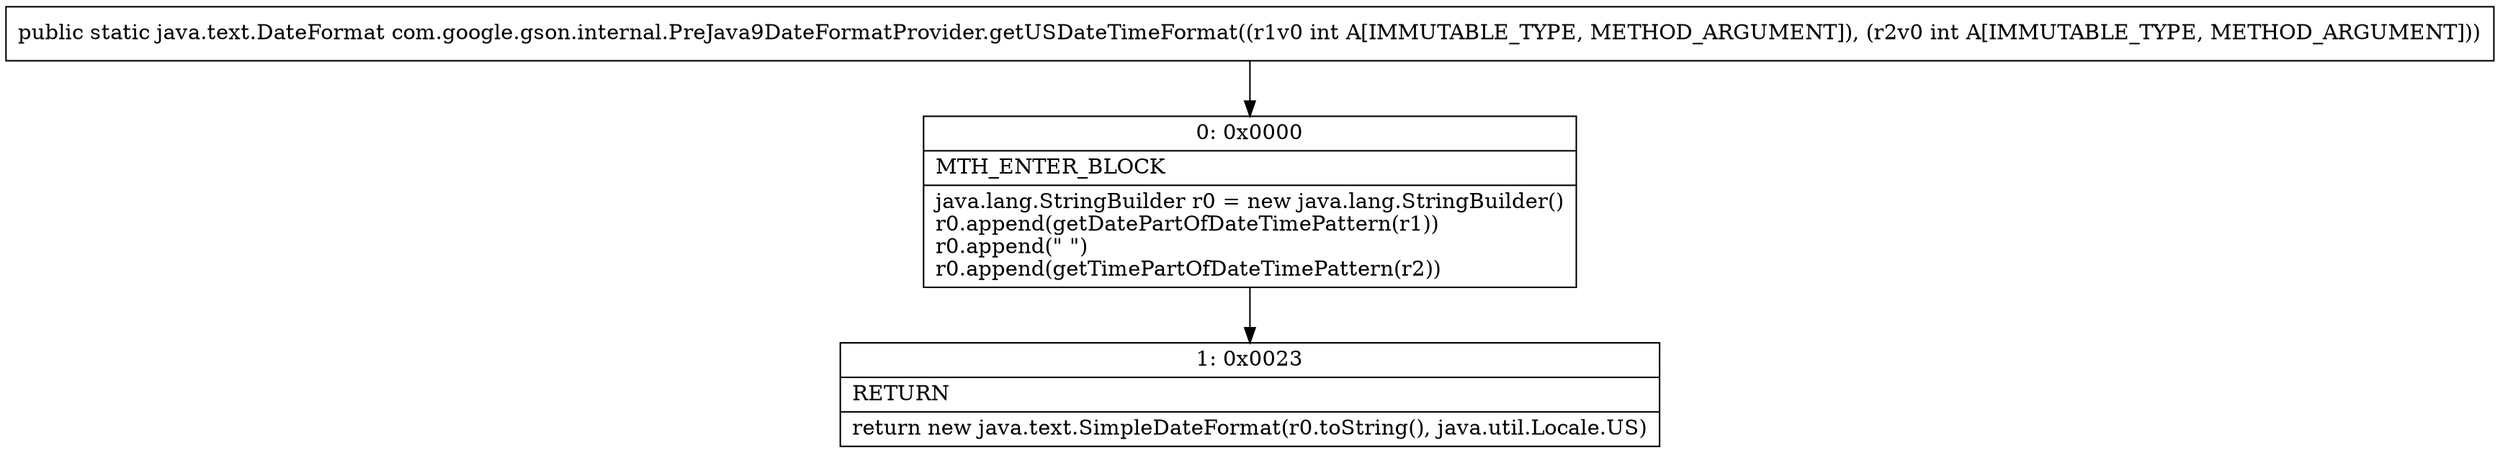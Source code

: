 digraph "CFG forcom.google.gson.internal.PreJava9DateFormatProvider.getUSDateTimeFormat(II)Ljava\/text\/DateFormat;" {
Node_0 [shape=record,label="{0\:\ 0x0000|MTH_ENTER_BLOCK\l|java.lang.StringBuilder r0 = new java.lang.StringBuilder()\lr0.append(getDatePartOfDateTimePattern(r1))\lr0.append(\" \")\lr0.append(getTimePartOfDateTimePattern(r2))\l}"];
Node_1 [shape=record,label="{1\:\ 0x0023|RETURN\l|return new java.text.SimpleDateFormat(r0.toString(), java.util.Locale.US)\l}"];
MethodNode[shape=record,label="{public static java.text.DateFormat com.google.gson.internal.PreJava9DateFormatProvider.getUSDateTimeFormat((r1v0 int A[IMMUTABLE_TYPE, METHOD_ARGUMENT]), (r2v0 int A[IMMUTABLE_TYPE, METHOD_ARGUMENT])) }"];
MethodNode -> Node_0;
Node_0 -> Node_1;
}

